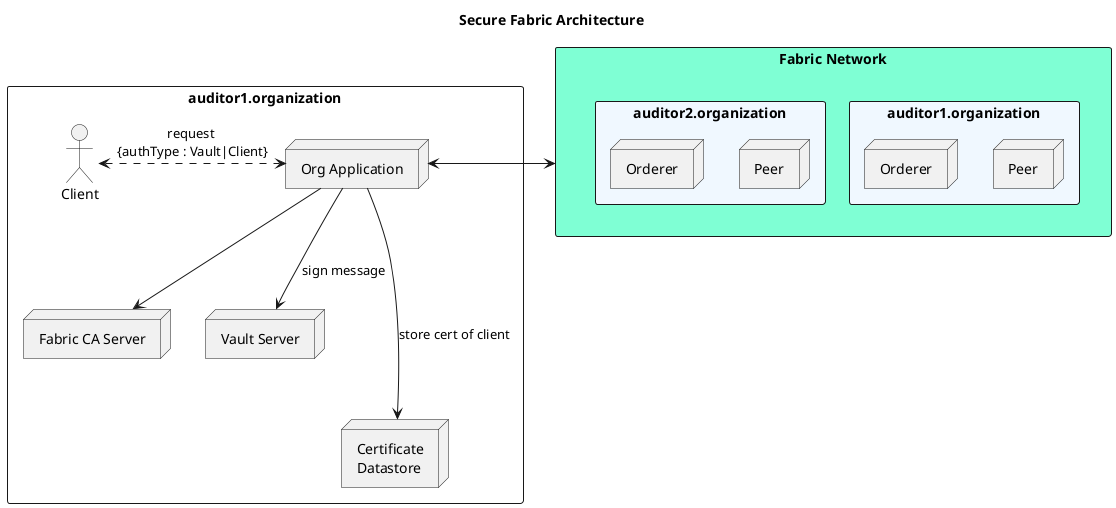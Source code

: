@startuml
title Secure Fabric Architecture
skinparam componentStyle rectangle


component "Fabric Network" as network #Aquamarine{
    component "auditor1.organization" as aud1 #AliceBlue{
        node "Peer" as aud1.peer
        node "Orderer" as aud1.orderer
    } 

    component "auditor2.organization" as aud2 #AliceBlue{
        node "Peer" as aud2.peer
        node "Orderer" as aud2.orderer
    } 

}


component "auditor1.organization" as auditor1{
    actor "Client" as client
    node "Org Application"  as app
    node "Fabric CA Server" as ca
    node "Vault Server" as vault
    node "Certificate\nDatastore" as certStore
    client <-[dashed]> app: request \n{authType : Vault|Client}
    app --> ca
    app --> vault: sign message
    app ---> certStore: store cert of client
    app <-> network
}


@enduml